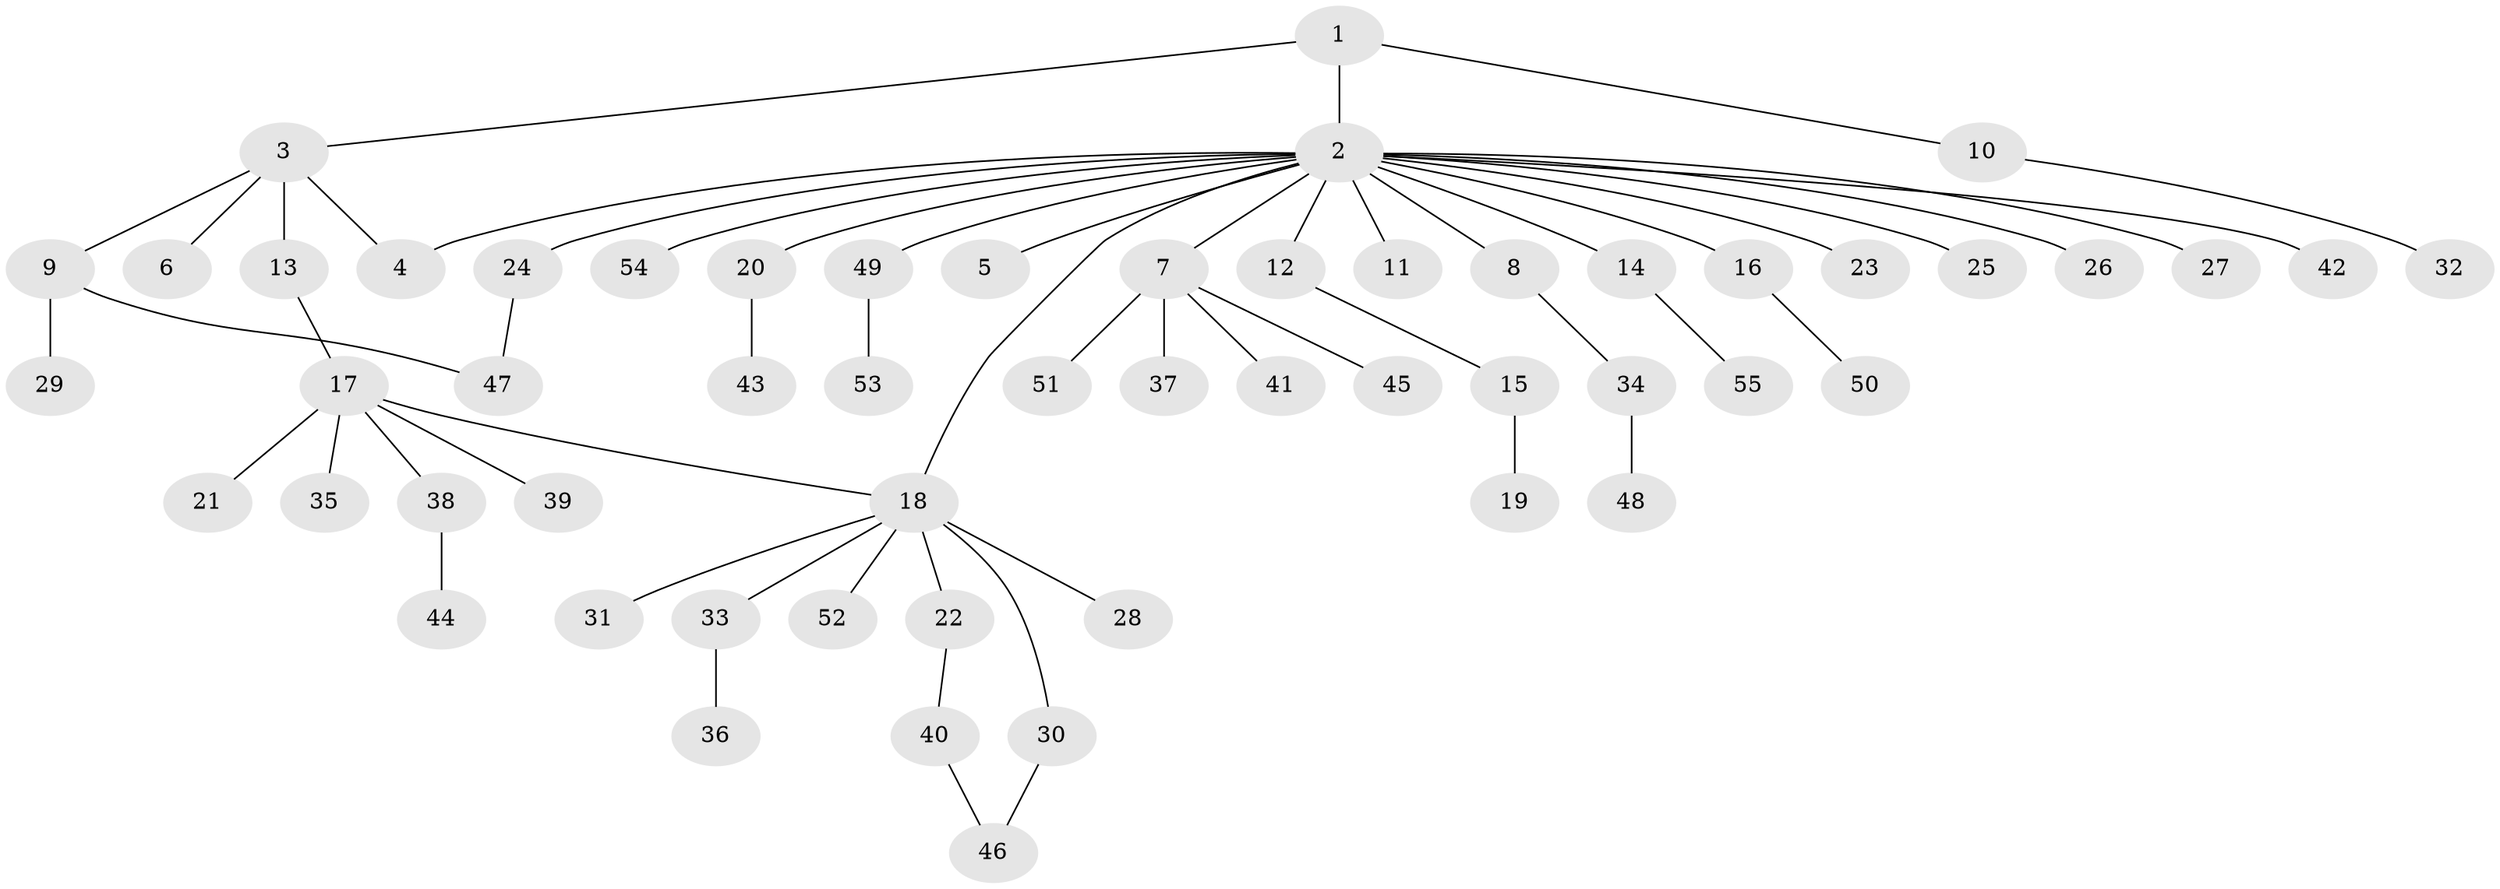 // Generated by graph-tools (version 1.1) at 2025/35/03/09/25 02:35:30]
// undirected, 55 vertices, 58 edges
graph export_dot {
graph [start="1"]
  node [color=gray90,style=filled];
  1;
  2;
  3;
  4;
  5;
  6;
  7;
  8;
  9;
  10;
  11;
  12;
  13;
  14;
  15;
  16;
  17;
  18;
  19;
  20;
  21;
  22;
  23;
  24;
  25;
  26;
  27;
  28;
  29;
  30;
  31;
  32;
  33;
  34;
  35;
  36;
  37;
  38;
  39;
  40;
  41;
  42;
  43;
  44;
  45;
  46;
  47;
  48;
  49;
  50;
  51;
  52;
  53;
  54;
  55;
  1 -- 2;
  1 -- 3;
  1 -- 10;
  2 -- 4;
  2 -- 5;
  2 -- 7;
  2 -- 8;
  2 -- 11;
  2 -- 12;
  2 -- 14;
  2 -- 16;
  2 -- 18;
  2 -- 20;
  2 -- 23;
  2 -- 24;
  2 -- 25;
  2 -- 26;
  2 -- 27;
  2 -- 42;
  2 -- 49;
  2 -- 54;
  3 -- 4;
  3 -- 6;
  3 -- 9;
  3 -- 13;
  7 -- 37;
  7 -- 41;
  7 -- 45;
  7 -- 51;
  8 -- 34;
  9 -- 29;
  9 -- 47;
  10 -- 32;
  12 -- 15;
  13 -- 17;
  14 -- 55;
  15 -- 19;
  16 -- 50;
  17 -- 18;
  17 -- 21;
  17 -- 35;
  17 -- 38;
  17 -- 39;
  18 -- 22;
  18 -- 28;
  18 -- 30;
  18 -- 31;
  18 -- 33;
  18 -- 52;
  20 -- 43;
  22 -- 40;
  24 -- 47;
  30 -- 46;
  33 -- 36;
  34 -- 48;
  38 -- 44;
  40 -- 46;
  49 -- 53;
}
